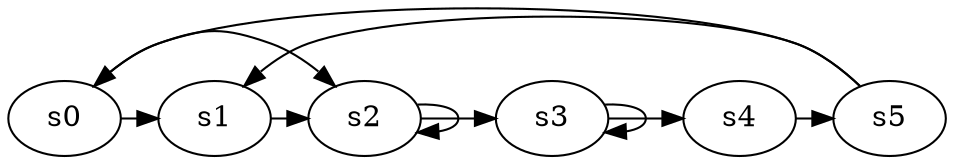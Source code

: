 digraph game_0532_cycle_6 {
    s0 [name="s0", player=0];
    s1 [name="s1", player=0];
    s2 [name="s2", player=0];
    s3 [name="s3", player=0, target=1];
    s4 [name="s4", player=1, target=1];
    s5 [name="s5", player=0];

    s0 -> s1 [constraint="time % 4 == 1 || time % 4 == 3"];
    s1 -> s2 [constraint="time == 1 || time == 8 || time == 12 || time == 16 || time == 19 || time == 22"];
    s2 -> s3 [constraint="time % 2 == 0"];
    s3 -> s4 [constraint="time == 0 || time == 1 || time == 9 || time == 20"];
    s4 -> s5 [constraint="time == 2 || time == 11 || time == 14 || time == 17"];
    s5 -> s0 [constraint="!(time % 6 == 0)"];
    s0 -> s2 [constraint="time == 3"];
    s2 -> s2 [constraint="time % 2 == 0"];
    s3 -> s3 [constraint="time % 4 == 0"];
    s5 -> s1 [constraint="time == 10"];
}
